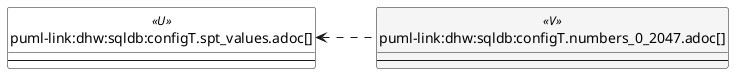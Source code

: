 @startuml
left to right direction
'top to bottom direction
hide circle
'avoide "." issues:
set namespaceSeparator none


skinparam class {
  BackgroundColor White
  BackgroundColor<<FN>> Yellow
  BackgroundColor<<FS>> Yellow
  BackgroundColor<<FT>> LightGray
  BackgroundColor<<IF>> Yellow
  BackgroundColor<<IS>> Yellow
  BackgroundColor<<P>> Aqua
  BackgroundColor<<PC>> Aqua
  BackgroundColor<<SN>> Yellow
  BackgroundColor<<SO>> SlateBlue
  BackgroundColor<<TF>> LightGray
  BackgroundColor<<TR>> Tomato
  BackgroundColor<<U>> White
  BackgroundColor<<V>> WhiteSmoke
  BackgroundColor<<X>> Aqua
  BackgroundColor<<external>> AliceBlue
}


entity "puml-link:dhw:sqldb:configT.numbers_0_2047.adoc[]" as configT.numbers_0_2047 << V >> {
  --
}

entity "puml-link:dhw:sqldb:configT.spt_values.adoc[]" as configT.spt_values << U >> {
  --
}

configT.spt_values <.. configT.numbers_0_2047
@enduml

